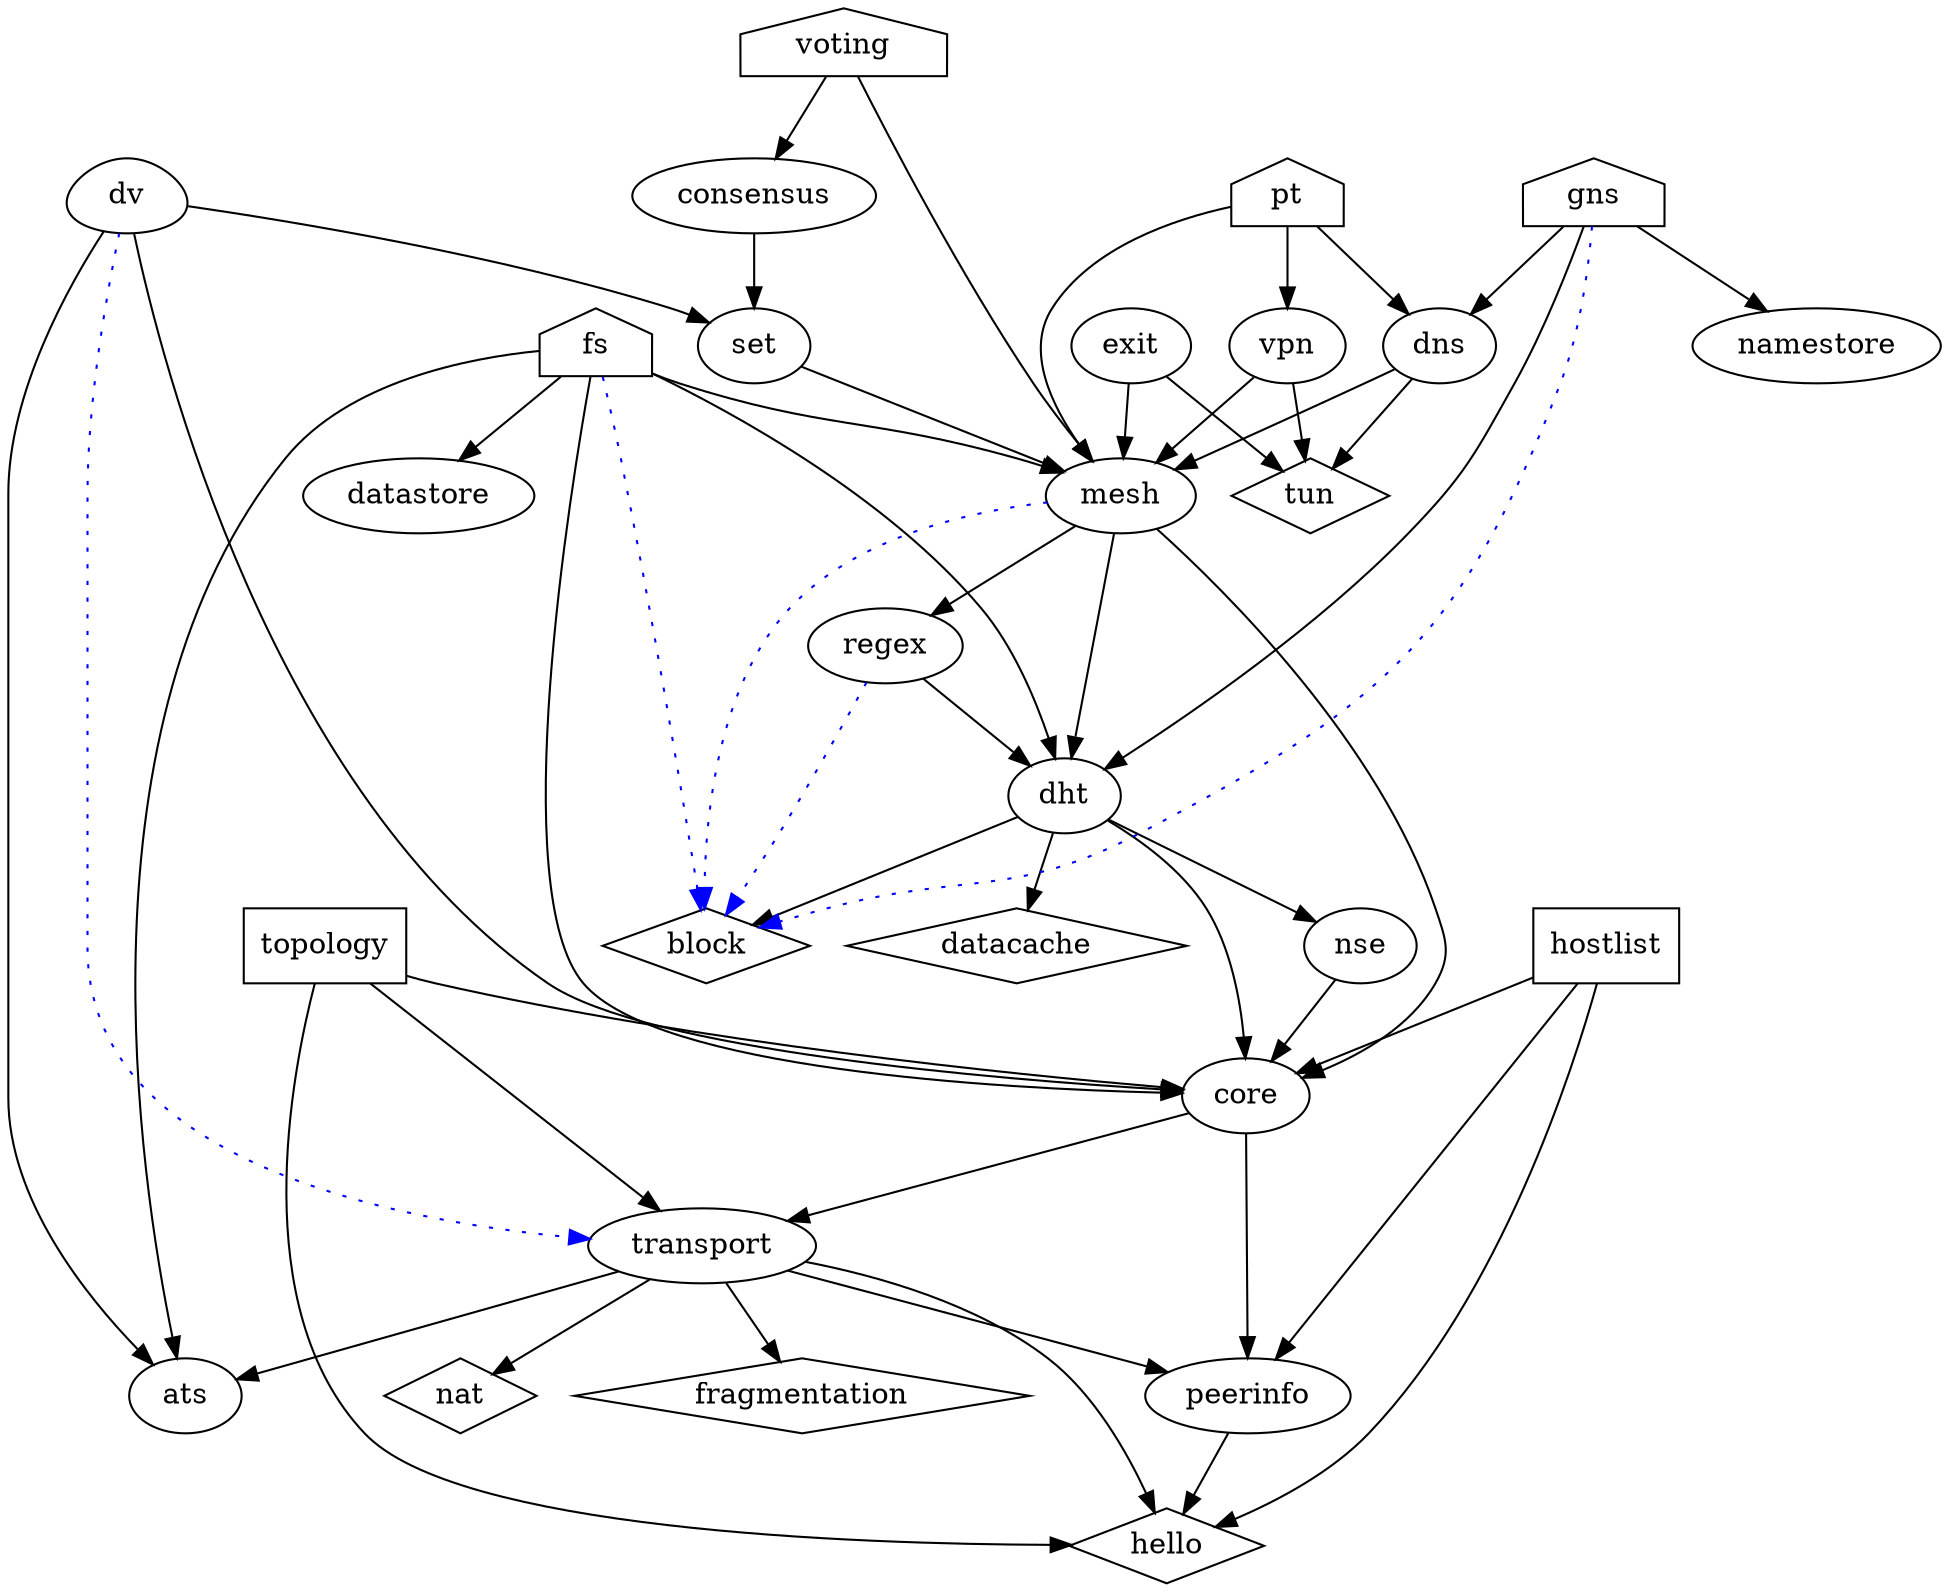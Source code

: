 // house = application
// circle (default) = service
// box = daemon
// diamond = library
// black line = dependency
// blue line = extension via plugin
// dashed = in planning

digraph dependencies {
splines = true;
  voting [shape=house];
  voting -> consensus;
  voting -> mesh;
  fs [shape=house];
  fs -> dht;
  fs -> core;
  fs -> datastore;
  fs -> mesh;
  fs -> ats;
  fs -> block [style=dotted,color=blue];
  exit -> mesh;
  exit -> tun;
  vpn -> mesh;
  vpn -> tun;
  pt [shape=house];
  pt -> mesh;
  pt -> vpn;
  pt -> dns;
  dv -> ats;
  dns -> mesh;
  dns -> tun;
  gns [shape=house];
  gns -> namestore;
  gns -> dns;
  gns -> dht;
  gns -> block [style=dotted,color=blue];
//  psycd [style=dashed,shape=house];
//  psycd -> mesh [style=dashed];
  dht -> core;
  dht -> nse;
  dht -> block;
  dht -> datacache;
//  dht -> ats [style=dashed];
  nse -> core;
  regex -> block [style=dotted,color=blue];
  block [shape=diamond];
  datacache [shape=diamond];
  mesh -> core [weight=2];
  mesh -> dht;
  mesh -> regex;
  mesh -> block [style=dotted,color=blue];
//  mesh -> ats [style=dashed];
  regex -> dht;
  core -> transport;
  core -> peerinfo;
  topology [shape=box];
  topology -> transport;
  topology -> core;
  topology -> hello;
  hostlist [shape=box];
  hostlist -> core;
  hostlist -> peerinfo;
  hostlist -> hello;
  transport -> ats;
  transport -> hello;	  
  transport -> peerinfo;
  transport -> nat;
  transport -> fragmentation;
  dv [shape=egg];
  dv -> transport [color=blue,style=dotted];
  dv -> core;
  dv -> set;
  consensus -> set;
  set -> mesh;
  peerinfo -> hello;
  fragmentation [shape=diamond];
  hello [shape=diamond];
  nat [shape=diamond];
  tun [shape=diamond];


}
